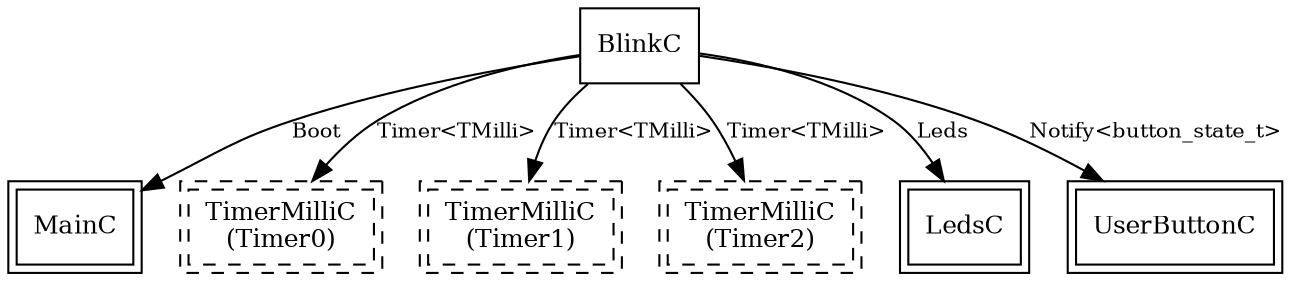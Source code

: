digraph "BlinkAppC" {
  "BlinkC" [fontsize=12, shape=box, URL="../chtml/BlinkC.html"];
  "MainC" [fontsize=12, shape=box,peripheries=2, URL="../chtml/tos.system.MainC.html"];
  "BlinkC" [fontsize=12, shape=box, URL="../chtml/BlinkC.html"];
  "BlinkAppC.Timer0" [fontsize=12, shape=box,peripheries=2, style=dashed, label="TimerMilliC\n(Timer0)", URL="../chtml/tos.system.TimerMilliC.html"];
  "BlinkC" [fontsize=12, shape=box, URL="../chtml/BlinkC.html"];
  "BlinkAppC.Timer1" [fontsize=12, shape=box,peripheries=2, style=dashed, label="TimerMilliC\n(Timer1)", URL="../chtml/tos.system.TimerMilliC.html"];
  "BlinkC" [fontsize=12, shape=box, URL="../chtml/BlinkC.html"];
  "BlinkAppC.Timer2" [fontsize=12, shape=box,peripheries=2, style=dashed, label="TimerMilliC\n(Timer2)", URL="../chtml/tos.system.TimerMilliC.html"];
  "BlinkC" [fontsize=12, shape=box, URL="../chtml/BlinkC.html"];
  "LedsC" [fontsize=12, shape=box,peripheries=2, URL="../chtml/tos.system.LedsC.html"];
  "BlinkC" [fontsize=12, shape=box, URL="../chtml/BlinkC.html"];
  "UserButtonC" [fontsize=12, shape=box,peripheries=2, URL="../chtml/tos.platforms.telosb.UserButtonC.html"];
  "BlinkC" -> "MainC" [label="Boot", URL="../ihtml/tos.interfaces.Boot.html", fontsize=10];
  "BlinkC" -> "BlinkAppC.Timer0" [label="Timer<TMilli>", URL="../ihtml/tos.lib.timer.Timer.html", fontsize=10];
  "BlinkC" -> "BlinkAppC.Timer1" [label="Timer<TMilli>", URL="../ihtml/tos.lib.timer.Timer.html", fontsize=10];
  "BlinkC" -> "BlinkAppC.Timer2" [label="Timer<TMilli>", URL="../ihtml/tos.lib.timer.Timer.html", fontsize=10];
  "BlinkC" -> "LedsC" [label="Leds", URL="../ihtml/tos.interfaces.Leds.html", fontsize=10];
  "BlinkC" -> "UserButtonC" [label="Notify<button_state_t>", URL="../ihtml/tos.interfaces.Notify.html", fontsize=10];
}
